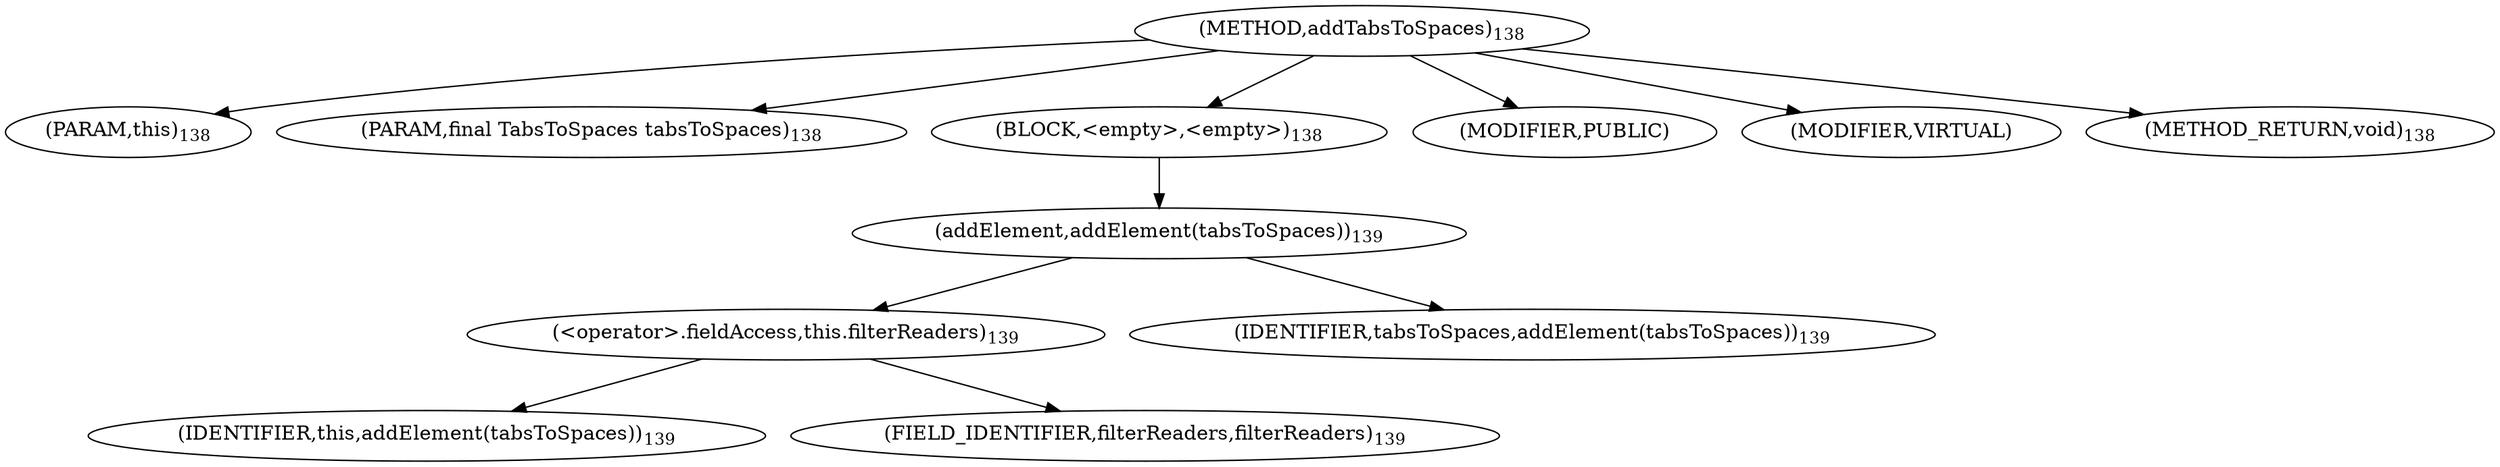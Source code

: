 digraph "addTabsToSpaces" {  
"177" [label = <(METHOD,addTabsToSpaces)<SUB>138</SUB>> ]
"178" [label = <(PARAM,this)<SUB>138</SUB>> ]
"179" [label = <(PARAM,final TabsToSpaces tabsToSpaces)<SUB>138</SUB>> ]
"180" [label = <(BLOCK,&lt;empty&gt;,&lt;empty&gt;)<SUB>138</SUB>> ]
"181" [label = <(addElement,addElement(tabsToSpaces))<SUB>139</SUB>> ]
"182" [label = <(&lt;operator&gt;.fieldAccess,this.filterReaders)<SUB>139</SUB>> ]
"183" [label = <(IDENTIFIER,this,addElement(tabsToSpaces))<SUB>139</SUB>> ]
"184" [label = <(FIELD_IDENTIFIER,filterReaders,filterReaders)<SUB>139</SUB>> ]
"185" [label = <(IDENTIFIER,tabsToSpaces,addElement(tabsToSpaces))<SUB>139</SUB>> ]
"186" [label = <(MODIFIER,PUBLIC)> ]
"187" [label = <(MODIFIER,VIRTUAL)> ]
"188" [label = <(METHOD_RETURN,void)<SUB>138</SUB>> ]
  "177" -> "178" 
  "177" -> "179" 
  "177" -> "180" 
  "177" -> "186" 
  "177" -> "187" 
  "177" -> "188" 
  "180" -> "181" 
  "181" -> "182" 
  "181" -> "185" 
  "182" -> "183" 
  "182" -> "184" 
}
